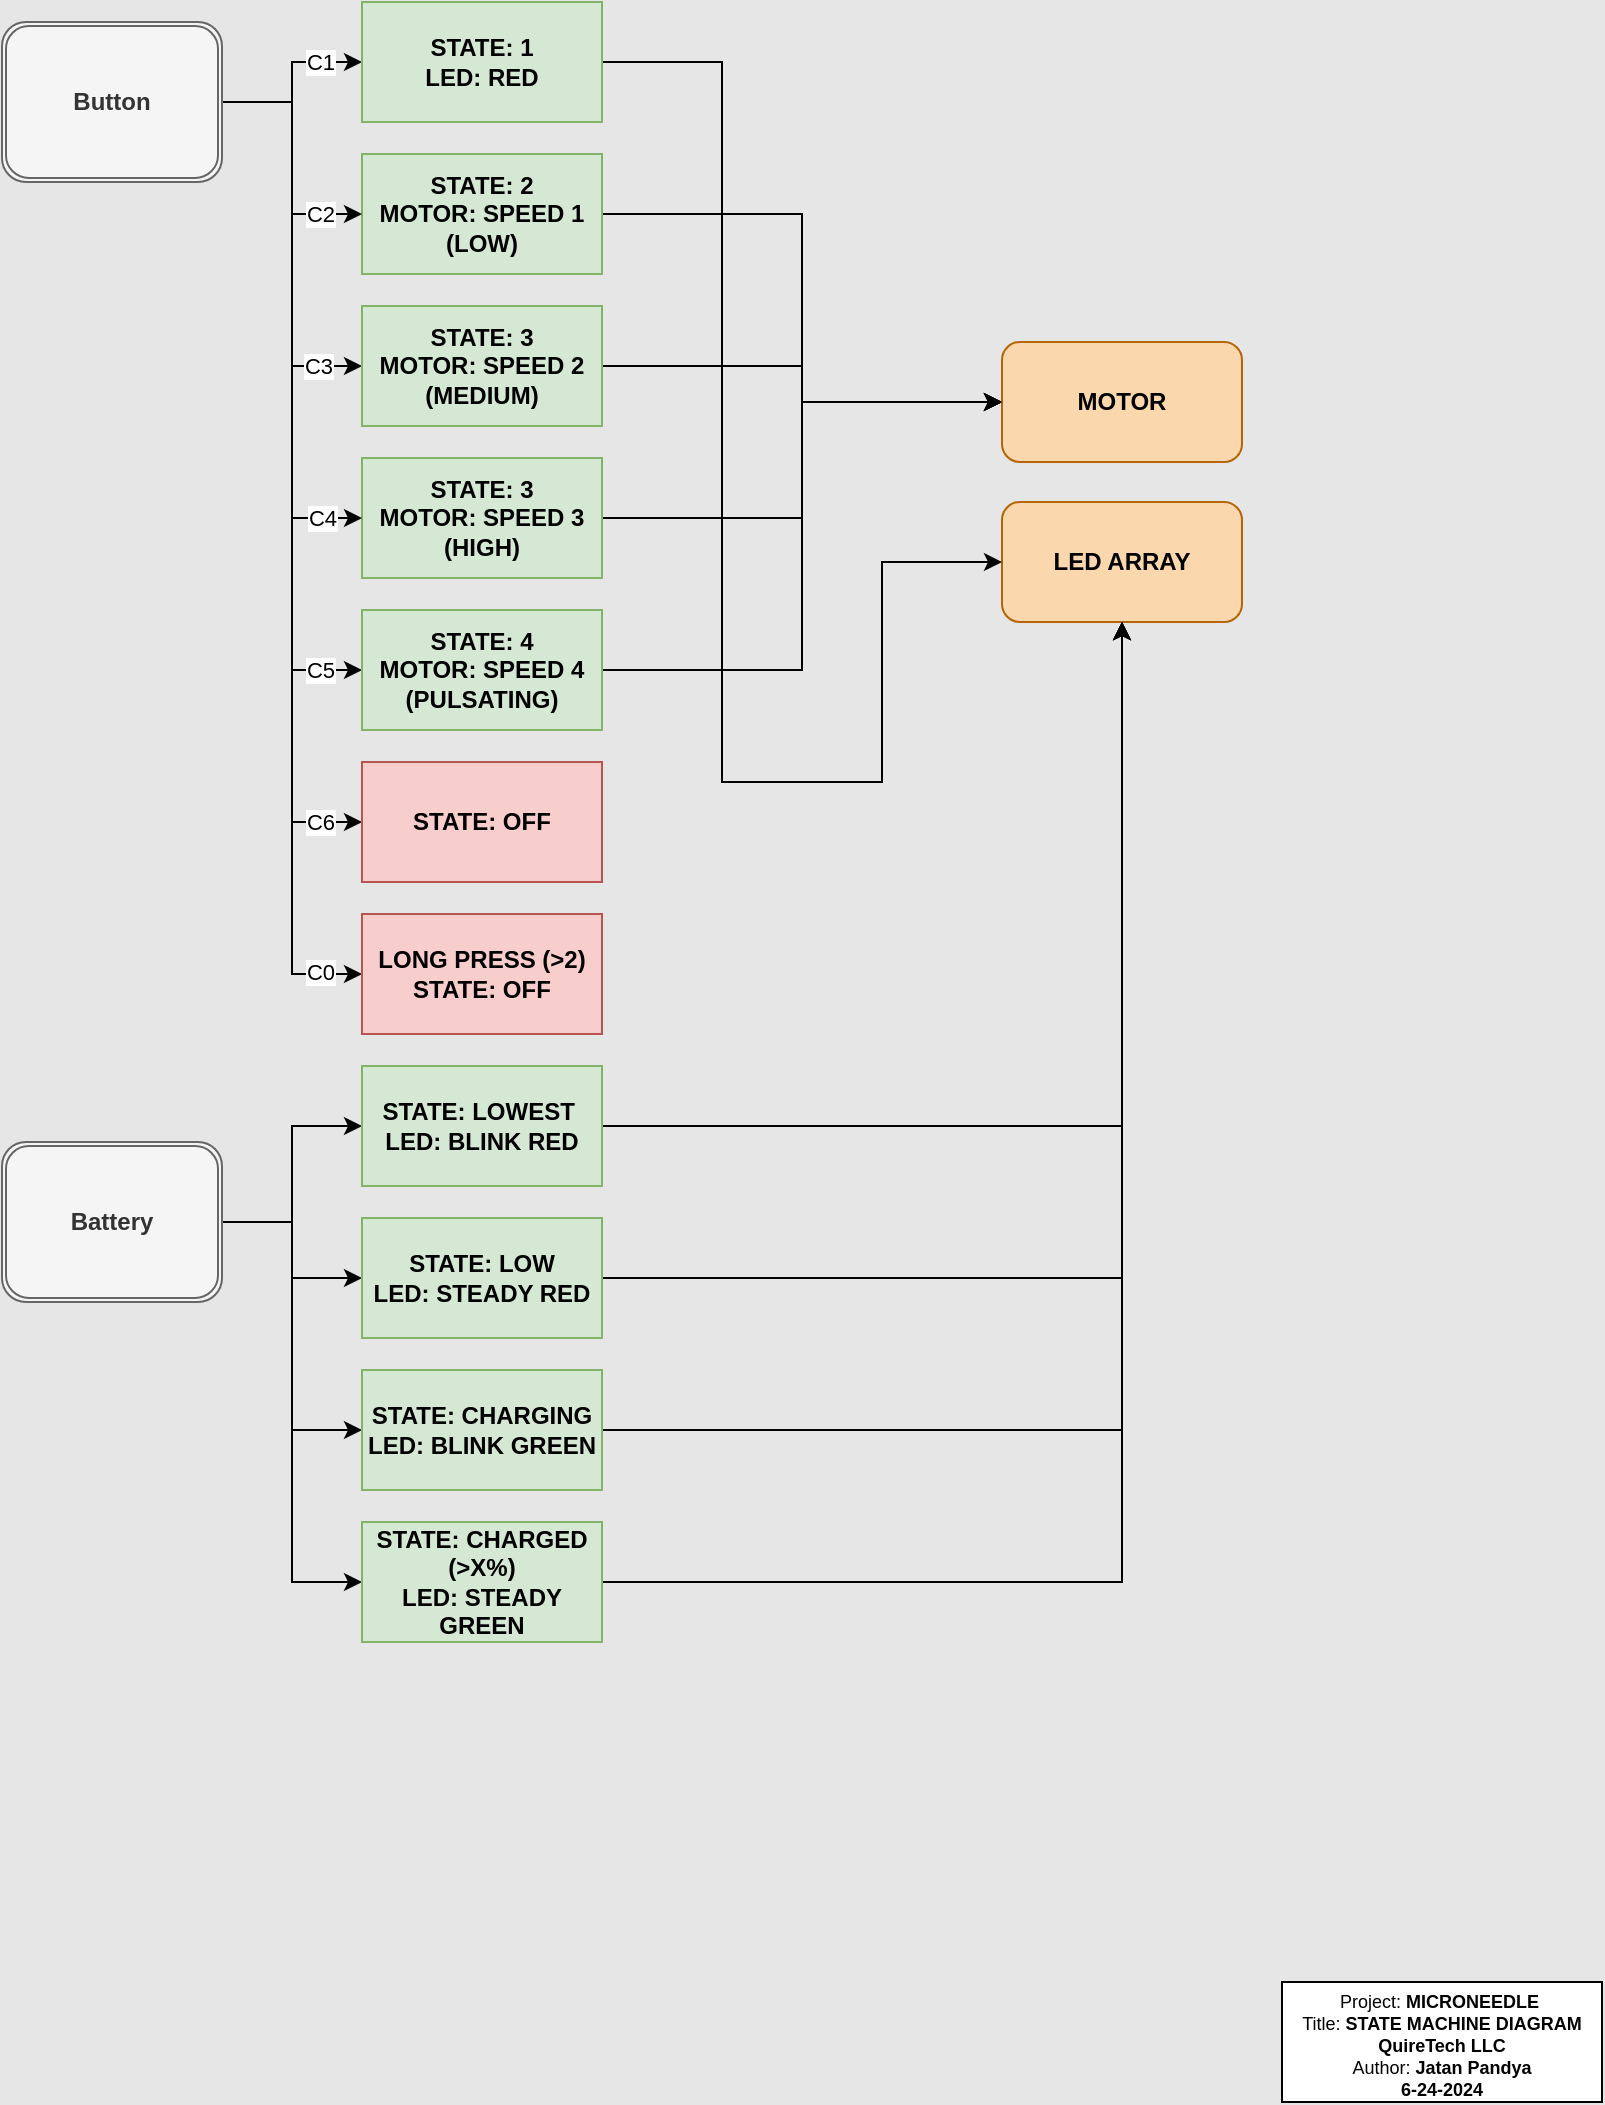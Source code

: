 <mxfile version="24.6.2" type="device">
  <diagram name="Page-1" id="9B4uzzWmn3LJ-X_eK-5A">
    <mxGraphModel dx="1744" dy="971" grid="1" gridSize="10" guides="1" tooltips="1" connect="1" arrows="1" fold="1" page="1" pageScale="1" pageWidth="850" pageHeight="1100" background="#E6E6E6" math="0" shadow="0">
      <root>
        <mxCell id="0" />
        <mxCell id="1" parent="0" />
        <mxCell id="xhlpDpGyN-HD5XEs8_ex-57" style="edgeStyle=orthogonalEdgeStyle;rounded=0;orthogonalLoop=1;jettySize=auto;html=1;entryX=0;entryY=0.5;entryDx=0;entryDy=0;" parent="1" source="xhlpDpGyN-HD5XEs8_ex-2" target="xhlpDpGyN-HD5XEs8_ex-8" edge="1">
          <mxGeometry relative="1" as="geometry" />
        </mxCell>
        <mxCell id="xhlpDpGyN-HD5XEs8_ex-2" value="&lt;b&gt;STATE: 3&lt;br&gt;MOTOR: SPEED 3&lt;br&gt;(HIGH)&lt;/b&gt;" style="rounded=0;whiteSpace=wrap;html=1;fillColor=#d5e8d4;strokeColor=#82b366;" parent="1" vertex="1">
          <mxGeometry x="220" y="258" width="120" height="60" as="geometry" />
        </mxCell>
        <mxCell id="xhlpDpGyN-HD5XEs8_ex-52" style="edgeStyle=orthogonalEdgeStyle;rounded=0;orthogonalLoop=1;jettySize=auto;html=1;entryX=0;entryY=0.5;entryDx=0;entryDy=0;" parent="1" source="xhlpDpGyN-HD5XEs8_ex-3" target="xhlpDpGyN-HD5XEs8_ex-8" edge="1">
          <mxGeometry relative="1" as="geometry" />
        </mxCell>
        <mxCell id="xhlpDpGyN-HD5XEs8_ex-3" value="&lt;b&gt;STATE: 2&lt;/b&gt;&lt;div&gt;&lt;b&gt;MOTOR: SPEED 1 (LOW)&lt;/b&gt;&lt;/div&gt;" style="rounded=0;whiteSpace=wrap;html=1;fillColor=#d5e8d4;strokeColor=#82b366;" parent="1" vertex="1">
          <mxGeometry x="220" y="106" width="120" height="60" as="geometry" />
        </mxCell>
        <mxCell id="xhlpDpGyN-HD5XEs8_ex-48" style="edgeStyle=orthogonalEdgeStyle;rounded=0;orthogonalLoop=1;jettySize=auto;html=1;entryX=0;entryY=0.5;entryDx=0;entryDy=0;" parent="1" source="xhlpDpGyN-HD5XEs8_ex-4" target="xhlpDpGyN-HD5XEs8_ex-1" edge="1">
          <mxGeometry relative="1" as="geometry" />
        </mxCell>
        <mxCell id="xhlpDpGyN-HD5XEs8_ex-68" value="C1" style="edgeLabel;html=1;align=center;verticalAlign=middle;resizable=0;points=[];" parent="xhlpDpGyN-HD5XEs8_ex-48" vertex="1" connectable="0">
          <mxGeometry x="0.52" relative="1" as="geometry">
            <mxPoint as="offset" />
          </mxGeometry>
        </mxCell>
        <mxCell id="xhlpDpGyN-HD5XEs8_ex-51" style="edgeStyle=orthogonalEdgeStyle;rounded=0;orthogonalLoop=1;jettySize=auto;html=1;entryX=0;entryY=0.5;entryDx=0;entryDy=0;" parent="1" source="xhlpDpGyN-HD5XEs8_ex-4" target="xhlpDpGyN-HD5XEs8_ex-3" edge="1">
          <mxGeometry relative="1" as="geometry" />
        </mxCell>
        <mxCell id="xhlpDpGyN-HD5XEs8_ex-69" value="C2" style="edgeLabel;html=1;align=center;verticalAlign=middle;resizable=0;points=[];" parent="xhlpDpGyN-HD5XEs8_ex-51" vertex="1" connectable="0">
          <mxGeometry x="0.66" relative="1" as="geometry">
            <mxPoint as="offset" />
          </mxGeometry>
        </mxCell>
        <mxCell id="xhlpDpGyN-HD5XEs8_ex-53" style="edgeStyle=orthogonalEdgeStyle;rounded=0;orthogonalLoop=1;jettySize=auto;html=1;entryX=0;entryY=0.5;entryDx=0;entryDy=0;" parent="1" source="xhlpDpGyN-HD5XEs8_ex-4" target="xhlpDpGyN-HD5XEs8_ex-27" edge="1">
          <mxGeometry relative="1" as="geometry" />
        </mxCell>
        <mxCell id="xhlpDpGyN-HD5XEs8_ex-70" value="C3" style="edgeLabel;html=1;align=center;verticalAlign=middle;resizable=0;points=[];" parent="xhlpDpGyN-HD5XEs8_ex-53" vertex="1" connectable="0">
          <mxGeometry x="0.781" relative="1" as="geometry">
            <mxPoint as="offset" />
          </mxGeometry>
        </mxCell>
        <mxCell id="xhlpDpGyN-HD5XEs8_ex-55" style="edgeStyle=orthogonalEdgeStyle;rounded=0;orthogonalLoop=1;jettySize=auto;html=1;entryX=0;entryY=0.5;entryDx=0;entryDy=0;" parent="1" source="xhlpDpGyN-HD5XEs8_ex-4" target="xhlpDpGyN-HD5XEs8_ex-2" edge="1">
          <mxGeometry relative="1" as="geometry" />
        </mxCell>
        <mxCell id="xhlpDpGyN-HD5XEs8_ex-71" value="C4" style="edgeLabel;html=1;align=center;verticalAlign=middle;resizable=0;points=[];" parent="xhlpDpGyN-HD5XEs8_ex-55" vertex="1" connectable="0">
          <mxGeometry x="0.851" relative="1" as="geometry">
            <mxPoint as="offset" />
          </mxGeometry>
        </mxCell>
        <mxCell id="xhlpDpGyN-HD5XEs8_ex-56" style="edgeStyle=orthogonalEdgeStyle;rounded=0;orthogonalLoop=1;jettySize=auto;html=1;entryX=0;entryY=0.5;entryDx=0;entryDy=0;" parent="1" source="xhlpDpGyN-HD5XEs8_ex-4" target="xhlpDpGyN-HD5XEs8_ex-32" edge="1">
          <mxGeometry relative="1" as="geometry" />
        </mxCell>
        <mxCell id="xhlpDpGyN-HD5XEs8_ex-72" value="C5" style="edgeLabel;html=1;align=center;verticalAlign=middle;resizable=0;points=[];" parent="xhlpDpGyN-HD5XEs8_ex-56" vertex="1" connectable="0">
          <mxGeometry x="0.879" relative="1" as="geometry">
            <mxPoint as="offset" />
          </mxGeometry>
        </mxCell>
        <mxCell id="xhlpDpGyN-HD5XEs8_ex-59" style="edgeStyle=orthogonalEdgeStyle;rounded=0;orthogonalLoop=1;jettySize=auto;html=1;entryX=0;entryY=0.5;entryDx=0;entryDy=0;" parent="1" source="xhlpDpGyN-HD5XEs8_ex-4" target="xhlpDpGyN-HD5XEs8_ex-37" edge="1">
          <mxGeometry relative="1" as="geometry" />
        </mxCell>
        <mxCell id="xhlpDpGyN-HD5XEs8_ex-75" value="C6" style="edgeLabel;html=1;align=center;verticalAlign=middle;resizable=0;points=[];" parent="xhlpDpGyN-HD5XEs8_ex-59" vertex="1" connectable="0">
          <mxGeometry x="0.902" relative="1" as="geometry">
            <mxPoint as="offset" />
          </mxGeometry>
        </mxCell>
        <mxCell id="xhlpDpGyN-HD5XEs8_ex-76" style="edgeStyle=orthogonalEdgeStyle;rounded=0;orthogonalLoop=1;jettySize=auto;html=1;entryX=0;entryY=0.5;entryDx=0;entryDy=0;" parent="1" source="xhlpDpGyN-HD5XEs8_ex-4" target="xhlpDpGyN-HD5XEs8_ex-41" edge="1">
          <mxGeometry relative="1" as="geometry" />
        </mxCell>
        <mxCell id="xhlpDpGyN-HD5XEs8_ex-77" value="C0" style="edgeLabel;html=1;align=center;verticalAlign=middle;resizable=0;points=[];" parent="xhlpDpGyN-HD5XEs8_ex-76" vertex="1" connectable="0">
          <mxGeometry x="0.915" y="1" relative="1" as="geometry">
            <mxPoint as="offset" />
          </mxGeometry>
        </mxCell>
        <mxCell id="xhlpDpGyN-HD5XEs8_ex-4" value="&lt;b&gt;Button&lt;/b&gt;" style="shape=ext;double=1;rounded=1;whiteSpace=wrap;html=1;fillColor=#f5f5f5;strokeColor=#666666;fontColor=#333333;" parent="1" vertex="1">
          <mxGeometry x="40" y="40" width="110" height="80" as="geometry" />
        </mxCell>
        <mxCell id="xhlpDpGyN-HD5XEs8_ex-8" value="&lt;b&gt;MOTOR&lt;/b&gt;" style="rounded=1;whiteSpace=wrap;html=1;fillColor=#fad7ac;strokeColor=#b46504;" parent="1" vertex="1">
          <mxGeometry x="540" y="200" width="120" height="60" as="geometry" />
        </mxCell>
        <mxCell id="xhlpDpGyN-HD5XEs8_ex-9" value="&lt;b&gt;LED ARRAY&lt;/b&gt;" style="rounded=1;whiteSpace=wrap;html=1;fillColor=#fad7ac;strokeColor=#b46504;" parent="1" vertex="1">
          <mxGeometry x="540" y="280" width="120" height="60" as="geometry" />
        </mxCell>
        <mxCell id="xhlpDpGyN-HD5XEs8_ex-78" style="edgeStyle=orthogonalEdgeStyle;rounded=0;orthogonalLoop=1;jettySize=auto;html=1;entryX=0;entryY=0.5;entryDx=0;entryDy=0;" parent="1" source="xhlpDpGyN-HD5XEs8_ex-1" target="xhlpDpGyN-HD5XEs8_ex-9" edge="1">
          <mxGeometry relative="1" as="geometry">
            <Array as="points">
              <mxPoint x="400" y="60" />
              <mxPoint x="400" y="420" />
              <mxPoint x="480" y="420" />
              <mxPoint x="480" y="310" />
            </Array>
          </mxGeometry>
        </mxCell>
        <mxCell id="xhlpDpGyN-HD5XEs8_ex-1" value="&lt;b&gt;STATE: 1&lt;br&gt;LED: RED&lt;/b&gt;" style="rounded=0;whiteSpace=wrap;html=1;fillColor=#d5e8d4;strokeColor=#82b366;" parent="1" vertex="1">
          <mxGeometry x="220" y="30" width="120" height="60" as="geometry" />
        </mxCell>
        <mxCell id="xhlpDpGyN-HD5XEs8_ex-54" style="edgeStyle=orthogonalEdgeStyle;rounded=0;orthogonalLoop=1;jettySize=auto;html=1;entryX=0;entryY=0.5;entryDx=0;entryDy=0;" parent="1" source="xhlpDpGyN-HD5XEs8_ex-27" target="xhlpDpGyN-HD5XEs8_ex-8" edge="1">
          <mxGeometry relative="1" as="geometry" />
        </mxCell>
        <mxCell id="xhlpDpGyN-HD5XEs8_ex-27" value="&lt;b&gt;STATE: 3&lt;br&gt;MOTOR: SPEED 2&lt;br&gt;(MEDIUM)&lt;/b&gt;" style="rounded=0;whiteSpace=wrap;html=1;fillColor=#d5e8d4;strokeColor=#82b366;" parent="1" vertex="1">
          <mxGeometry x="220" y="182" width="120" height="60" as="geometry" />
        </mxCell>
        <mxCell id="xhlpDpGyN-HD5XEs8_ex-58" style="edgeStyle=orthogonalEdgeStyle;rounded=0;orthogonalLoop=1;jettySize=auto;html=1;entryX=0;entryY=0.5;entryDx=0;entryDy=0;" parent="1" source="xhlpDpGyN-HD5XEs8_ex-32" target="xhlpDpGyN-HD5XEs8_ex-8" edge="1">
          <mxGeometry relative="1" as="geometry" />
        </mxCell>
        <mxCell id="xhlpDpGyN-HD5XEs8_ex-32" value="&lt;b&gt;STATE: 4&lt;br&gt;MOTOR: SPEED 4&lt;br&gt;(PULSATING)&lt;/b&gt;" style="rounded=0;whiteSpace=wrap;html=1;fillColor=#d5e8d4;strokeColor=#82b366;" parent="1" vertex="1">
          <mxGeometry x="220" y="334" width="120" height="60" as="geometry" />
        </mxCell>
        <mxCell id="xhlpDpGyN-HD5XEs8_ex-37" value="&lt;b&gt;STATE: OFF&lt;/b&gt;" style="rounded=0;whiteSpace=wrap;html=1;fillColor=#f8cecc;strokeColor=#b85450;" parent="1" vertex="1">
          <mxGeometry x="220" y="410" width="120" height="60" as="geometry" />
        </mxCell>
        <mxCell id="xhlpDpGyN-HD5XEs8_ex-41" value="&lt;b&gt;LONG PRESS (&amp;gt;2)&lt;br&gt;STATE: OFF&lt;/b&gt;" style="rounded=0;whiteSpace=wrap;html=1;fillColor=#f8cecc;strokeColor=#b85450;" parent="1" vertex="1">
          <mxGeometry x="220" y="486" width="120" height="60" as="geometry" />
        </mxCell>
        <mxCell id="xhlpDpGyN-HD5XEs8_ex-82" style="edgeStyle=orthogonalEdgeStyle;rounded=0;orthogonalLoop=1;jettySize=auto;html=1;entryX=0;entryY=0.5;entryDx=0;entryDy=0;" parent="1" source="xhlpDpGyN-HD5XEs8_ex-45" target="xhlpDpGyN-HD5XEs8_ex-79" edge="1">
          <mxGeometry relative="1" as="geometry" />
        </mxCell>
        <mxCell id="xhlpDpGyN-HD5XEs8_ex-85" style="edgeStyle=orthogonalEdgeStyle;rounded=0;orthogonalLoop=1;jettySize=auto;html=1;entryX=0;entryY=0.5;entryDx=0;entryDy=0;" parent="1" source="xhlpDpGyN-HD5XEs8_ex-45" target="xhlpDpGyN-HD5XEs8_ex-80" edge="1">
          <mxGeometry relative="1" as="geometry" />
        </mxCell>
        <mxCell id="xhlpDpGyN-HD5XEs8_ex-86" style="edgeStyle=orthogonalEdgeStyle;rounded=0;orthogonalLoop=1;jettySize=auto;html=1;entryX=0;entryY=0.5;entryDx=0;entryDy=0;" parent="1" source="xhlpDpGyN-HD5XEs8_ex-45" target="xhlpDpGyN-HD5XEs8_ex-81" edge="1">
          <mxGeometry relative="1" as="geometry" />
        </mxCell>
        <mxCell id="xhlpDpGyN-HD5XEs8_ex-87" style="edgeStyle=orthogonalEdgeStyle;rounded=0;orthogonalLoop=1;jettySize=auto;html=1;entryX=0;entryY=0.5;entryDx=0;entryDy=0;" parent="1" source="xhlpDpGyN-HD5XEs8_ex-45" target="xhlpDpGyN-HD5XEs8_ex-84" edge="1">
          <mxGeometry relative="1" as="geometry" />
        </mxCell>
        <mxCell id="xhlpDpGyN-HD5XEs8_ex-45" value="&lt;b&gt;Battery&lt;/b&gt;" style="shape=ext;double=1;rounded=1;whiteSpace=wrap;html=1;fillColor=#f5f5f5;fontColor=#333333;strokeColor=#666666;" parent="1" vertex="1">
          <mxGeometry x="40" y="600" width="110" height="80" as="geometry" />
        </mxCell>
        <mxCell id="xhlpDpGyN-HD5XEs8_ex-83" style="edgeStyle=orthogonalEdgeStyle;rounded=0;orthogonalLoop=1;jettySize=auto;html=1;entryX=0.5;entryY=1;entryDx=0;entryDy=0;" parent="1" source="xhlpDpGyN-HD5XEs8_ex-79" target="xhlpDpGyN-HD5XEs8_ex-9" edge="1">
          <mxGeometry relative="1" as="geometry" />
        </mxCell>
        <mxCell id="xhlpDpGyN-HD5XEs8_ex-79" value="&lt;b style=&quot;&quot;&gt;&lt;font style=&quot;font-size: 12px;&quot;&gt;STATE: LOWEST&amp;nbsp;&lt;/font&gt;&lt;/b&gt;&lt;div&gt;&lt;b style=&quot;background-color: initial;&quot;&gt;LED: BLINK RED&lt;/b&gt;&lt;/div&gt;" style="rounded=0;whiteSpace=wrap;html=1;fillColor=#d5e8d4;strokeColor=#82b366;" parent="1" vertex="1">
          <mxGeometry x="220" y="562" width="120" height="60" as="geometry" />
        </mxCell>
        <mxCell id="xhlpDpGyN-HD5XEs8_ex-88" style="edgeStyle=orthogonalEdgeStyle;rounded=0;orthogonalLoop=1;jettySize=auto;html=1;entryX=0.5;entryY=1;entryDx=0;entryDy=0;" parent="1" source="xhlpDpGyN-HD5XEs8_ex-80" target="xhlpDpGyN-HD5XEs8_ex-9" edge="1">
          <mxGeometry relative="1" as="geometry" />
        </mxCell>
        <mxCell id="xhlpDpGyN-HD5XEs8_ex-80" value="&lt;b&gt;STATE: LOW&lt;/b&gt;&lt;div&gt;&lt;b style=&quot;background-color: initial;&quot;&gt;LED: STEADY RED&lt;/b&gt;&lt;/div&gt;" style="rounded=0;whiteSpace=wrap;html=1;fillColor=#d5e8d4;strokeColor=#82b366;" parent="1" vertex="1">
          <mxGeometry x="220" y="638" width="120" height="60" as="geometry" />
        </mxCell>
        <mxCell id="xhlpDpGyN-HD5XEs8_ex-89" style="edgeStyle=orthogonalEdgeStyle;rounded=0;orthogonalLoop=1;jettySize=auto;html=1;entryX=0.5;entryY=1;entryDx=0;entryDy=0;" parent="1" source="xhlpDpGyN-HD5XEs8_ex-81" target="xhlpDpGyN-HD5XEs8_ex-9" edge="1">
          <mxGeometry relative="1" as="geometry" />
        </mxCell>
        <mxCell id="xhlpDpGyN-HD5XEs8_ex-81" value="&lt;b&gt;STATE: CHARGING&lt;/b&gt;&lt;div&gt;&lt;b style=&quot;background-color: initial;&quot;&gt;LED: BLINK GREEN&lt;/b&gt;&lt;/div&gt;" style="rounded=0;whiteSpace=wrap;html=1;fillColor=#d5e8d4;strokeColor=#82b366;" parent="1" vertex="1">
          <mxGeometry x="220" y="714" width="120" height="60" as="geometry" />
        </mxCell>
        <mxCell id="xhlpDpGyN-HD5XEs8_ex-90" style="edgeStyle=orthogonalEdgeStyle;rounded=0;orthogonalLoop=1;jettySize=auto;html=1;entryX=0.5;entryY=1;entryDx=0;entryDy=0;" parent="1" source="xhlpDpGyN-HD5XEs8_ex-84" target="xhlpDpGyN-HD5XEs8_ex-9" edge="1">
          <mxGeometry relative="1" as="geometry" />
        </mxCell>
        <mxCell id="xhlpDpGyN-HD5XEs8_ex-84" value="&lt;b&gt;STATE: CHARGED (&amp;gt;X%)&lt;/b&gt;&lt;div&gt;&lt;b style=&quot;background-color: initial;&quot;&gt;LED: STEADY GREEN&lt;/b&gt;&lt;/div&gt;" style="rounded=0;whiteSpace=wrap;html=1;fillColor=#d5e8d4;strokeColor=#82b366;" parent="1" vertex="1">
          <mxGeometry x="220" y="790" width="120" height="60" as="geometry" />
        </mxCell>
        <mxCell id="xhlpDpGyN-HD5XEs8_ex-93" value="&lt;font style=&quot;font-size: 9px;&quot;&gt;Project: &lt;b&gt;MICRONEEDLE&amp;nbsp;&lt;/b&gt;&lt;/font&gt;&lt;div style=&quot;font-size: 9px;&quot;&gt;&lt;font style=&quot;font-size: 9px;&quot;&gt;Title: &lt;b&gt;STATE MACHINE DIAGRAM&lt;/b&gt;&lt;br&gt;&lt;b&gt;QuireTech LLC&lt;/b&gt;&lt;br&gt;Author: &lt;b&gt;Jatan Pandya&lt;/b&gt;&lt;/font&gt;&lt;/div&gt;&lt;div style=&quot;font-size: 9px;&quot;&gt;&lt;b&gt;&lt;font style=&quot;font-size: 9px;&quot;&gt;6-24-2024&lt;/font&gt;&lt;/b&gt;&lt;/div&gt;" style="rounded=0;whiteSpace=wrap;html=1;" parent="1" vertex="1">
          <mxGeometry x="680" y="1020" width="160" height="60" as="geometry" />
        </mxCell>
      </root>
    </mxGraphModel>
  </diagram>
</mxfile>
